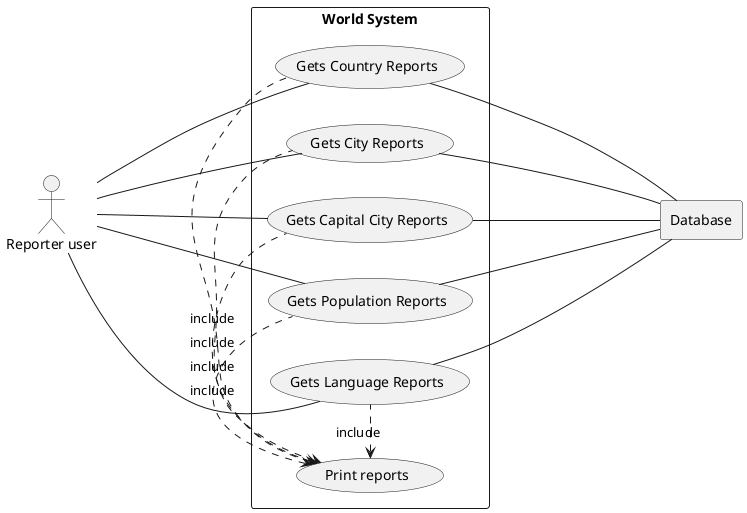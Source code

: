 @startuml

'' Aligns the chart from left to right
left to right direction
'' Creates the main actor (The report user)
actor "Reporter user" as RU

'' Creates the main rectangle that contains the 5 use cases.
rectangle "World System" {
    usecase "Gets Country Reports" as UC1
    usecase "Gets City Reports" as UC2
    usecase "Gets Capital City Reports" as UC3
    usecase "Gets Population Reports" as UC4
    usecase "Gets Language Reports" as UC5
    usecase UC1a as "Print reports"
}

'' Creates a rectangle for the Database.
rectangle Database

'' Associates the Report User to the 5 use cases.
RU - UC1
RU - UC2
RU - UC3
RU - UC4
RU --- UC5

'' Associates the use cases to the "Prints reports" action.
UC1a <.UC5:  include
UC1a <.UC4:  include
UC1a <.UC3:  include
UC1a <.UC2:  include
UC1a <.UC1:  include

'' Associates the use cases to the Database.
UC1 ---- Database
UC2 - Database
UC3 - Database
UC4 - Database
UC5 - Database

@enduml